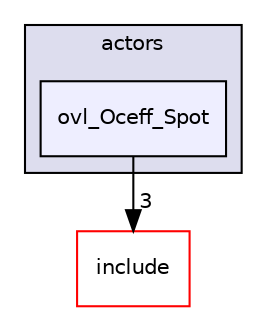 digraph "src/overlays/actors/ovl_Oceff_Spot" {
  compound=true
  node [ fontsize="10", fontname="Helvetica"];
  edge [ labelfontsize="10", labelfontname="Helvetica"];
  subgraph clusterdir_e93473484be31ce7bcb356bd643a22f8 {
    graph [ bgcolor="#ddddee", pencolor="black", label="actors" fontname="Helvetica", fontsize="10", URL="dir_e93473484be31ce7bcb356bd643a22f8.html"]
  dir_0f0e786cb18c8102a33c0e062c2e3663 [shape=box, label="ovl_Oceff_Spot", style="filled", fillcolor="#eeeeff", pencolor="black", URL="dir_0f0e786cb18c8102a33c0e062c2e3663.html"];
  }
  dir_d44c64559bbebec7f509842c48db8b23 [shape=box label="include" fillcolor="white" style="filled" color="red" URL="dir_d44c64559bbebec7f509842c48db8b23.html"];
  dir_0f0e786cb18c8102a33c0e062c2e3663->dir_d44c64559bbebec7f509842c48db8b23 [headlabel="3", labeldistance=1.5 headhref="dir_000432_000000.html"];
}
